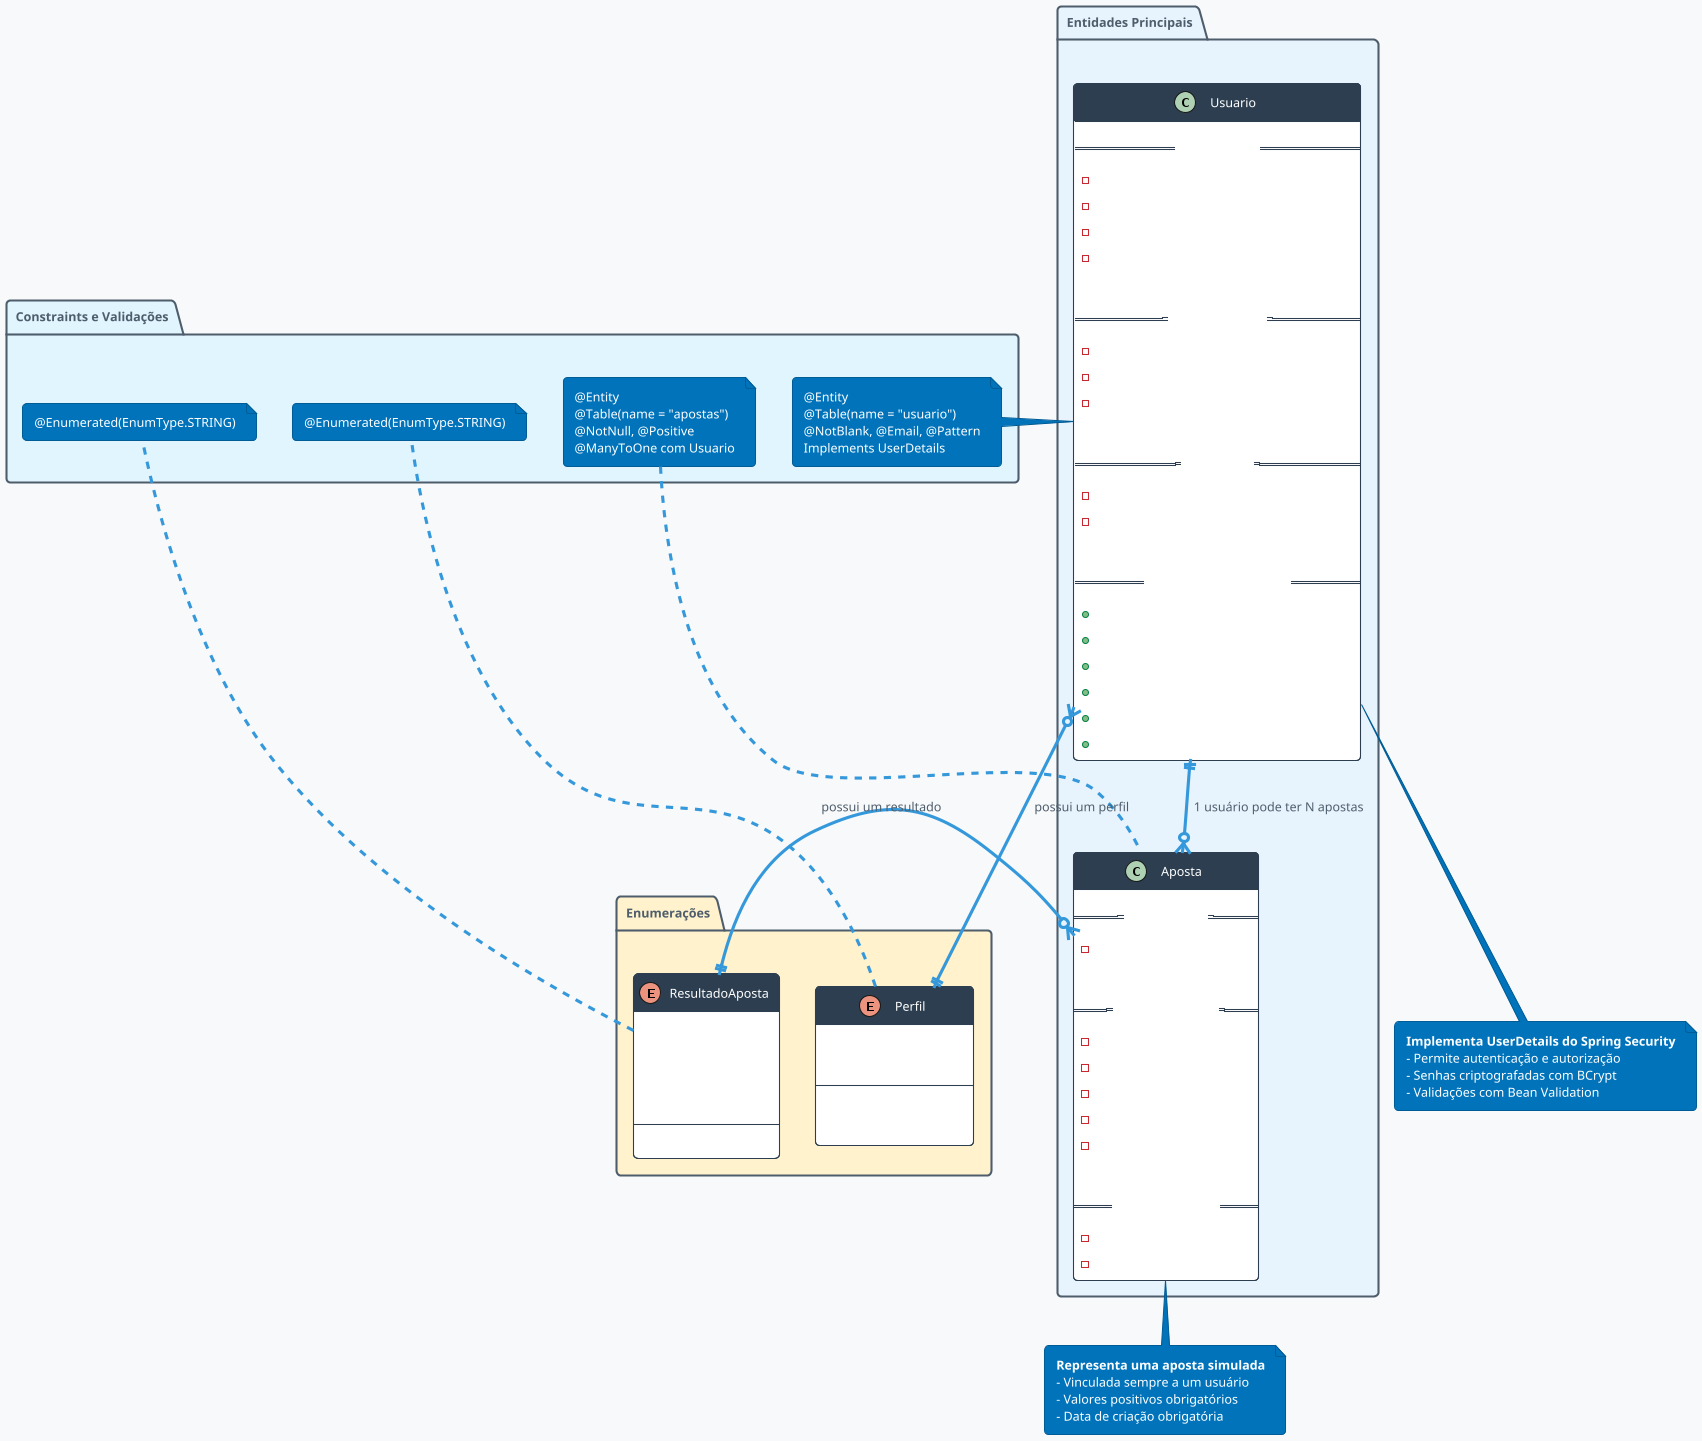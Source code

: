 ```plantuml
@startuml Diagrama de Entidades - BetAware API

!theme aws-orange
skinparam backgroundColor #F8F9FA
skinparam class {
    BackgroundColor #FFFFFF
    BorderColor #2C3E50
    ArrowColor #3498DB
    FontSize 12
    HeaderFontSize 14
    HeaderFontColor #FFFFFF
    HeaderBackgroundColor #2C3E50
}

package "Entidades Principais" #E8F4FD {
    class Usuario {
        ==== Identificação ====
        - id: Long <<PK>>
        - username: String <<unique>>
        - email: String <<unique>>
        - cpf: String <<unique>>
        
        ==== Dados Pessoais ====
        - nome: String
        - cep: String
        - endereco: String
        
        ==== Segurança ====
        - senha: String <<encrypted>>
        - perfil: Perfil
        
        ==== Métodos Spring Security ====
        + getAuthorities(): Collection<GrantedAuthority>
        + getPassword(): String
        + isAccountNonExpired(): boolean
        + isAccountNonLocked(): boolean
        + isCredentialsNonExpired(): boolean
        + isEnabled(): boolean
    }

    class Aposta {
        ==== Identificação ====
        - id: Long <<PK>>
        
        ==== Dados da Aposta ====
        - categoria: String
        - jogo: String
        - valor: Double
        - data: LocalDateTime
        - resultado: ResultadoAposta
        
        ==== Relacionamentos ====
        - usuario_id: Long <<FK>>
        - usuario: Usuario
    }
}

package "Enumerações" #FFF2CC {
    enum Perfil {
        ADMIN
        USER
        --
        Controla níveis de acesso
        na aplicação
    }

    enum ResultadoAposta {
        GANHOU
        PERDEU
        CANCELADA
        PENDENTE
        --
        Estado atual da aposta
    }
}

package "Constraints e Validações" #E1F5FE {
    note top of Usuario : @Entity\n@Table(name = "usuario")\n@NotBlank, @Email, @Pattern\nImplements UserDetails
    note top of Aposta : @Entity\n@Table(name = "apostas")\n@NotNull, @Positive\n@ManyToOne com Usuario
    note right of Perfil : @Enumerated(EnumType.STRING)
    note right of ResultadoAposta : @Enumerated(EnumType.STRING)
}

' Relacionamentos
Usuario ||--o{ Aposta : "1 usuário pode ter N apostas"
Usuario }o--|| Perfil : "possui um perfil"
Aposta }o--|| ResultadoAposta : "possui um resultado"

' Notas explicativas
note bottom of Usuario
    **Implementa UserDetails do Spring Security**
    - Permite autenticação e autorização
    - Senhas criptografadas com BCrypt
    - Validações com Bean Validation
end note

note bottom of Aposta
    **Representa uma aposta simulada**
    - Vinculada sempre a um usuário
    - Valores positivos obrigatórios
    - Data de criação obrigatória
end note

@enduml
```
